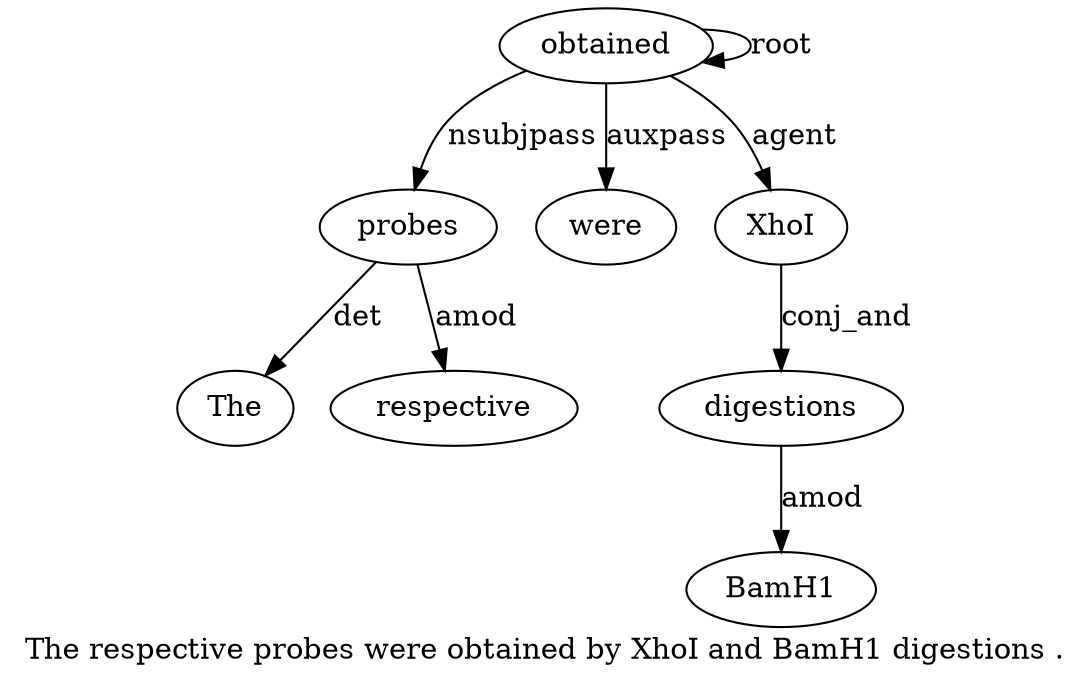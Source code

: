 digraph "The respective probes were obtained by XhoI and BamH1 digestions ." {
label="The respective probes were obtained by XhoI and BamH1 digestions .";
probes3 [style=filled, fillcolor=white, label=probes];
The1 [style=filled, fillcolor=white, label=The];
probes3 -> The1  [label=det];
respective2 [style=filled, fillcolor=white, label=respective];
probes3 -> respective2  [label=amod];
obtained5 [style=filled, fillcolor=white, label=obtained];
obtained5 -> probes3  [label=nsubjpass];
were4 [style=filled, fillcolor=white, label=were];
obtained5 -> were4  [label=auxpass];
obtained5 -> obtained5  [label=root];
XhoI7 [style=filled, fillcolor=white, label=XhoI];
obtained5 -> XhoI7  [label=agent];
digestions10 [style=filled, fillcolor=white, label=digestions];
BamH19 [style=filled, fillcolor=white, label=BamH1];
digestions10 -> BamH19  [label=amod];
XhoI7 -> digestions10  [label=conj_and];
}
